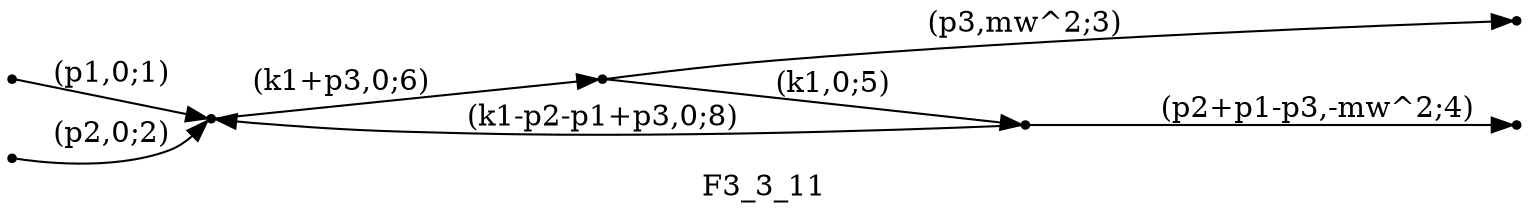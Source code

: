 digraph F3_3_11 {
  label="F3_3_11";
  rankdir="LR";
  subgraph edges {
    -1 -> 3 [label="(p1,0;1)"];
    -2 -> 3 [label="(p2,0;2)"];
    1 -> -3 [label="(p3,mw^2;3)"];
    2 -> -4 [label="(p2+p1-p3,-mw^2;4)"];
    1 -> 2 [label="(k1,0;5)"];
    3 -> 1 [label="(k1+p3,0;6)"];
    2 -> 3 [label="(k1-p2-p1+p3,0;8)"];
  }
  subgraph incoming { rank="source"; -1; -2; }
  subgraph outgoing { rank="sink"; -3; -4; }
-4 [shape=point];
-3 [shape=point];
-2 [shape=point];
-1 [shape=point];
1 [shape=point];
2 [shape=point];
3 [shape=point];
}

